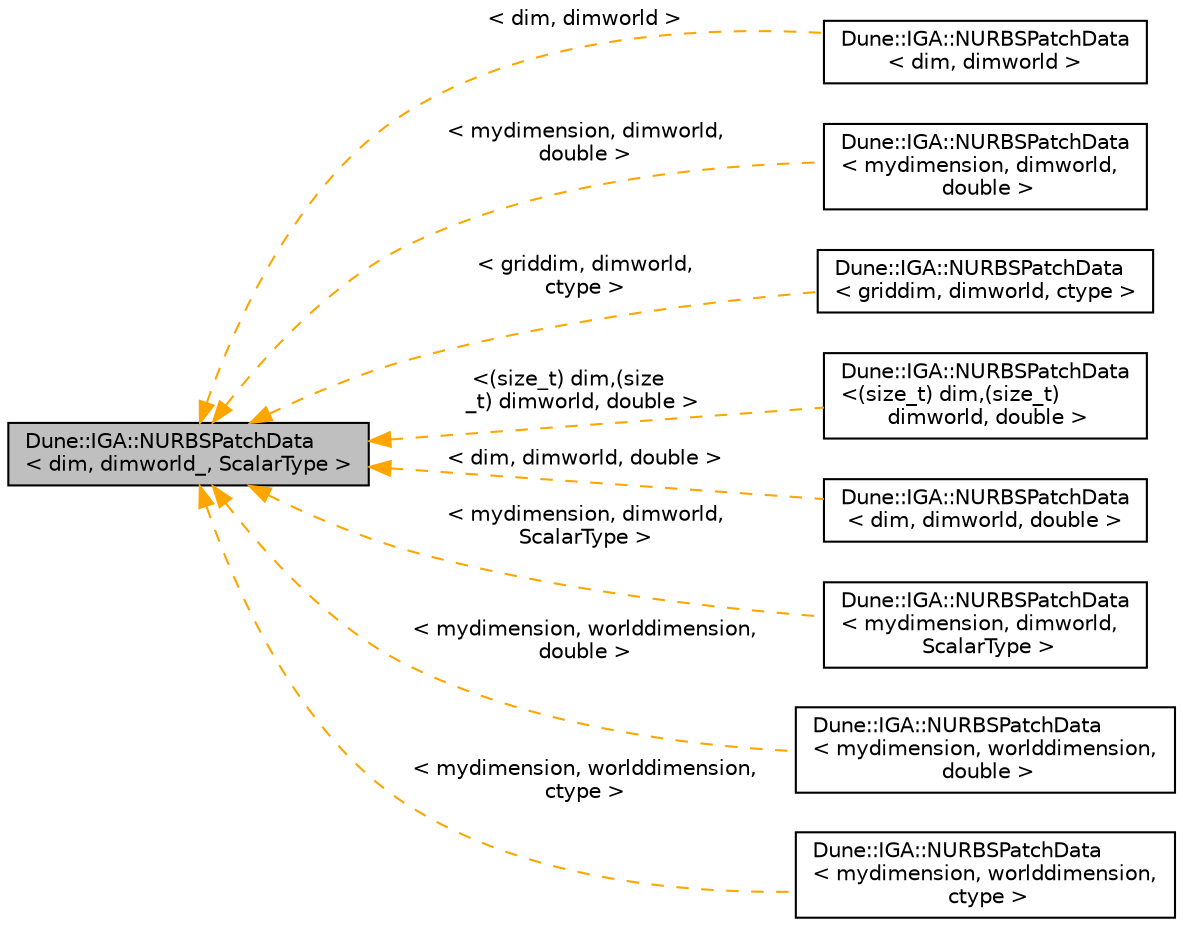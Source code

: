digraph "Dune::IGA::NURBSPatchData&lt; dim, dimworld_, ScalarType &gt;"
{
 // LATEX_PDF_SIZE
  edge [fontname="Helvetica",fontsize="10",labelfontname="Helvetica",labelfontsize="10"];
  node [fontname="Helvetica",fontsize="10",shape=record];
  rankdir="LR";
  Node1 [label="Dune::IGA::NURBSPatchData\l\< dim, dimworld_, ScalarType \>",height=0.2,width=0.4,color="black", fillcolor="grey75", style="filled", fontcolor="black",tooltip="class that holds all data regarding the NURBS structure"];
  Node1 -> Node2 [dir="back",color="orange",fontsize="10",style="dashed",label=" \< dim, dimworld \>" ,fontname="Helvetica"];
  Node2 [label="Dune::IGA::NURBSPatchData\l\< dim, dimworld \>",height=0.2,width=0.4,color="black", fillcolor="white", style="filled",URL="$df/dec/a01320.html",tooltip=" "];
  Node1 -> Node3 [dir="back",color="orange",fontsize="10",style="dashed",label=" \< mydimension, dimworld,\l double \>" ,fontname="Helvetica"];
  Node3 [label="Dune::IGA::NURBSPatchData\l\< mydimension, dimworld,\l double \>",height=0.2,width=0.4,color="black", fillcolor="white", style="filled",URL="$df/dec/a01320.html",tooltip=" "];
  Node1 -> Node4 [dir="back",color="orange",fontsize="10",style="dashed",label=" \< griddim, dimworld,\l ctype \>" ,fontname="Helvetica"];
  Node4 [label="Dune::IGA::NURBSPatchData\l\< griddim, dimworld, ctype \>",height=0.2,width=0.4,color="black", fillcolor="white", style="filled",URL="$df/dec/a01320.html",tooltip=" "];
  Node1 -> Node5 [dir="back",color="orange",fontsize="10",style="dashed",label=" \<(size_t) dim,(size\l_t) dimworld, double \>" ,fontname="Helvetica"];
  Node5 [label="Dune::IGA::NURBSPatchData\l\<(size_t) dim,(size_t)\l dimworld, double \>",height=0.2,width=0.4,color="black", fillcolor="white", style="filled",URL="$df/dec/a01320.html",tooltip=" "];
  Node1 -> Node6 [dir="back",color="orange",fontsize="10",style="dashed",label=" \< dim, dimworld, double \>" ,fontname="Helvetica"];
  Node6 [label="Dune::IGA::NURBSPatchData\l\< dim, dimworld, double \>",height=0.2,width=0.4,color="black", fillcolor="white", style="filled",URL="$df/dec/a01320.html",tooltip=" "];
  Node1 -> Node7 [dir="back",color="orange",fontsize="10",style="dashed",label=" \< mydimension, dimworld,\l ScalarType \>" ,fontname="Helvetica"];
  Node7 [label="Dune::IGA::NURBSPatchData\l\< mydimension, dimworld,\l ScalarType \>",height=0.2,width=0.4,color="black", fillcolor="white", style="filled",URL="$df/dec/a01320.html",tooltip=" "];
  Node1 -> Node8 [dir="back",color="orange",fontsize="10",style="dashed",label=" \< mydimension, worlddimension,\l double \>" ,fontname="Helvetica"];
  Node8 [label="Dune::IGA::NURBSPatchData\l\< mydimension, worlddimension,\l double \>",height=0.2,width=0.4,color="black", fillcolor="white", style="filled",URL="$df/dec/a01320.html",tooltip=" "];
  Node1 -> Node9 [dir="back",color="orange",fontsize="10",style="dashed",label=" \< mydimension, worlddimension,\l ctype \>" ,fontname="Helvetica"];
  Node9 [label="Dune::IGA::NURBSPatchData\l\< mydimension, worlddimension,\l ctype \>",height=0.2,width=0.4,color="black", fillcolor="white", style="filled",URL="$df/dec/a01320.html",tooltip=" "];
}
